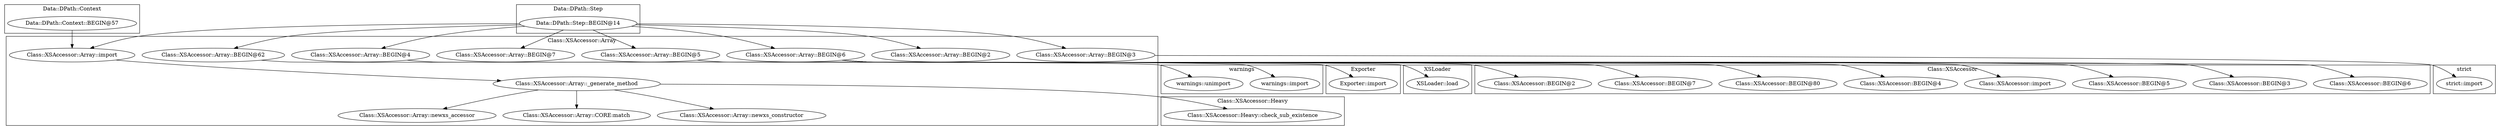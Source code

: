 digraph {
graph [overlap=false]
subgraph cluster_Data_DPath_Context {
	label="Data::DPath::Context";
	"Data::DPath::Context::BEGIN@57";
}
subgraph cluster_Class_XSAccessor_Array {
	label="Class::XSAccessor::Array";
	"Class::XSAccessor::Array::_generate_method";
	"Class::XSAccessor::Array::BEGIN@2";
	"Class::XSAccessor::Array::BEGIN@4";
	"Class::XSAccessor::Array::import";
	"Class::XSAccessor::Array::BEGIN@62";
	"Class::XSAccessor::Array::BEGIN@7";
	"Class::XSAccessor::Array::newxs_accessor";
	"Class::XSAccessor::Array::CORE:match";
	"Class::XSAccessor::Array::newxs_constructor";
	"Class::XSAccessor::Array::BEGIN@5";
	"Class::XSAccessor::Array::BEGIN@6";
	"Class::XSAccessor::Array::BEGIN@3";
}
subgraph cluster_warnings {
	label="warnings";
	"warnings::unimport";
	"warnings::import";
}
subgraph cluster_Data_DPath_Step {
	label="Data::DPath::Step";
	"Data::DPath::Step::BEGIN@14";
}
subgraph cluster_strict {
	label="strict";
	"strict::import";
}
subgraph cluster_XSLoader {
	label="XSLoader";
	"XSLoader::load";
}
subgraph cluster_Class_XSAccessor_Heavy {
	label="Class::XSAccessor::Heavy";
	"Class::XSAccessor::Heavy::check_sub_existence";
}
subgraph cluster_Exporter {
	label="Exporter";
	"Exporter::import";
}
subgraph cluster_Class_XSAccessor {
	label="Class::XSAccessor";
	"Class::XSAccessor::BEGIN@6";
	"Class::XSAccessor::BEGIN@3";
	"Class::XSAccessor::BEGIN@5";
	"Class::XSAccessor::import";
	"Class::XSAccessor::BEGIN@4";
	"Class::XSAccessor::BEGIN@80";
	"Class::XSAccessor::BEGIN@7";
	"Class::XSAccessor::BEGIN@2";
}
"Data::DPath::Step::BEGIN@14" -> "Class::XSAccessor::Array::BEGIN@2";
"Class::XSAccessor::Array::BEGIN@6" -> "Class::XSAccessor::BEGIN@4";
"Class::XSAccessor::Array::_generate_method" -> "Class::XSAccessor::Array::newxs_constructor";
"Class::XSAccessor::Array::BEGIN@6" -> "Class::XSAccessor::BEGIN@2";
"Class::XSAccessor::Array::BEGIN@6" -> "Class::XSAccessor::BEGIN@3";
"Data::DPath::Step::BEGIN@14" -> "Class::XSAccessor::Array::BEGIN@7";
"Class::XSAccessor::Array::BEGIN@62" -> "warnings::unimport";
"Class::XSAccessor::Array::BEGIN@5" -> "Exporter::import";
"Class::XSAccessor::Array::_generate_method" -> "Class::XSAccessor::Array::newxs_accessor";
"Data::DPath::Context::BEGIN@57" -> "Class::XSAccessor::Array::import";
"Data::DPath::Step::BEGIN@14" -> "Class::XSAccessor::Array::import";
"Class::XSAccessor::Array::BEGIN@4" -> "warnings::import";
"Class::XSAccessor::Array::_generate_method" -> "Class::XSAccessor::Array::CORE:match";
"Data::DPath::Step::BEGIN@14" -> "Class::XSAccessor::Array::BEGIN@5";
"Data::DPath::Step::BEGIN@14" -> "Class::XSAccessor::Array::BEGIN@62";
"Class::XSAccessor::Array::BEGIN@6" -> "Class::XSAccessor::BEGIN@6";
"Data::DPath::Step::BEGIN@14" -> "Class::XSAccessor::Array::BEGIN@3";
"Data::DPath::Step::BEGIN@14" -> "Class::XSAccessor::Array::BEGIN@6";
"Class::XSAccessor::Array::BEGIN@6" -> "Class::XSAccessor::import";
"Class::XSAccessor::Array::BEGIN@6" -> "Class::XSAccessor::BEGIN@7";
"Class::XSAccessor::Array::BEGIN@6" -> "Class::XSAccessor::BEGIN@80";
"Class::XSAccessor::Array::BEGIN@6" -> "XSLoader::load";
"Class::XSAccessor::Array::import" -> "Class::XSAccessor::Array::_generate_method";
"Data::DPath::Step::BEGIN@14" -> "Class::XSAccessor::Array::BEGIN@4";
"Class::XSAccessor::Array::BEGIN@3" -> "strict::import";
"Class::XSAccessor::Array::BEGIN@6" -> "Class::XSAccessor::BEGIN@5";
"Class::XSAccessor::Array::_generate_method" -> "Class::XSAccessor::Heavy::check_sub_existence";
}

